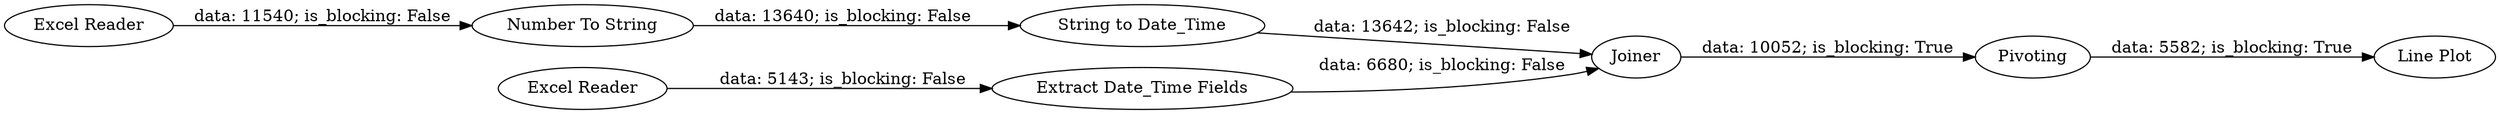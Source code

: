 digraph {
	"-7156849042900433543_83" [label="Line Plot"]
	"-7156849042900433543_78" [label=Joiner]
	"-7156849042900433543_79" [label="String to Date_Time"]
	"-7156849042900433543_80" [label="Excel Reader"]
	"-7156849042900433543_77" [label="Excel Reader"]
	"-7156849042900433543_75" [label="Number To String"]
	"-7156849042900433543_81" [label="Extract Date_Time Fields"]
	"-7156849042900433543_96" [label=Pivoting]
	"-7156849042900433543_75" -> "-7156849042900433543_79" [label="data: 13640; is_blocking: False"]
	"-7156849042900433543_79" -> "-7156849042900433543_78" [label="data: 13642; is_blocking: False"]
	"-7156849042900433543_96" -> "-7156849042900433543_83" [label="data: 5582; is_blocking: True"]
	"-7156849042900433543_80" -> "-7156849042900433543_81" [label="data: 5143; is_blocking: False"]
	"-7156849042900433543_78" -> "-7156849042900433543_96" [label="data: 10052; is_blocking: True"]
	"-7156849042900433543_81" -> "-7156849042900433543_78" [label="data: 6680; is_blocking: False"]
	"-7156849042900433543_77" -> "-7156849042900433543_75" [label="data: 11540; is_blocking: False"]
	rankdir=LR
}
